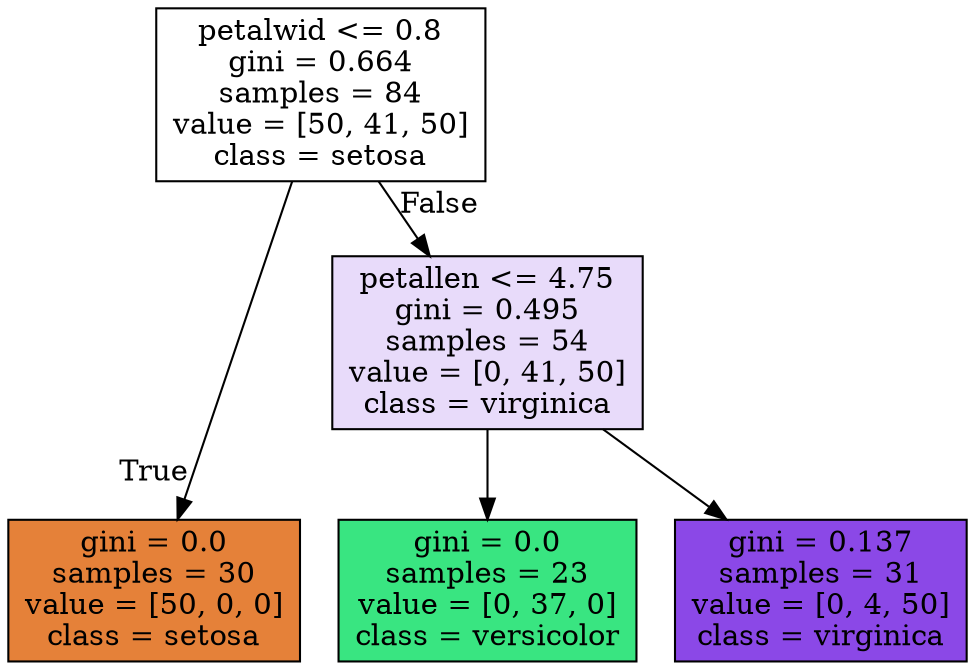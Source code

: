 digraph Tree {
node [shape=box, style="filled", color="black"] ;
graph [ranksep=equally, splines=polyline] ;
0 [label="petalwid <= 0.8\ngini = 0.664\nsamples = 84\nvalue = [50, 41, 50]\nclass = setosa", fillcolor="#e5813900"] ;
1 [label="gini = 0.0\nsamples = 30\nvalue = [50, 0, 0]\nclass = setosa", fillcolor="#e58139ff"] ;
0 -> 1 [labeldistance=2.5, labelangle=45, headlabel="True"] ;
2 [label="petallen <= 4.75\ngini = 0.495\nsamples = 54\nvalue = [0, 41, 50]\nclass = virginica", fillcolor="#8139e52e"] ;
0 -> 2 [labeldistance=2.5, labelangle=-45, headlabel="False"] ;
3 [label="gini = 0.0\nsamples = 23\nvalue = [0, 37, 0]\nclass = versicolor", fillcolor="#39e581ff"] ;
2 -> 3 ;
4 [label="gini = 0.137\nsamples = 31\nvalue = [0, 4, 50]\nclass = virginica", fillcolor="#8139e5eb"] ;
2 -> 4 ;
{rank=same ; 0} ;
{rank=same ; 2} ;
{rank=same ; 1; 3; 4} ;
}